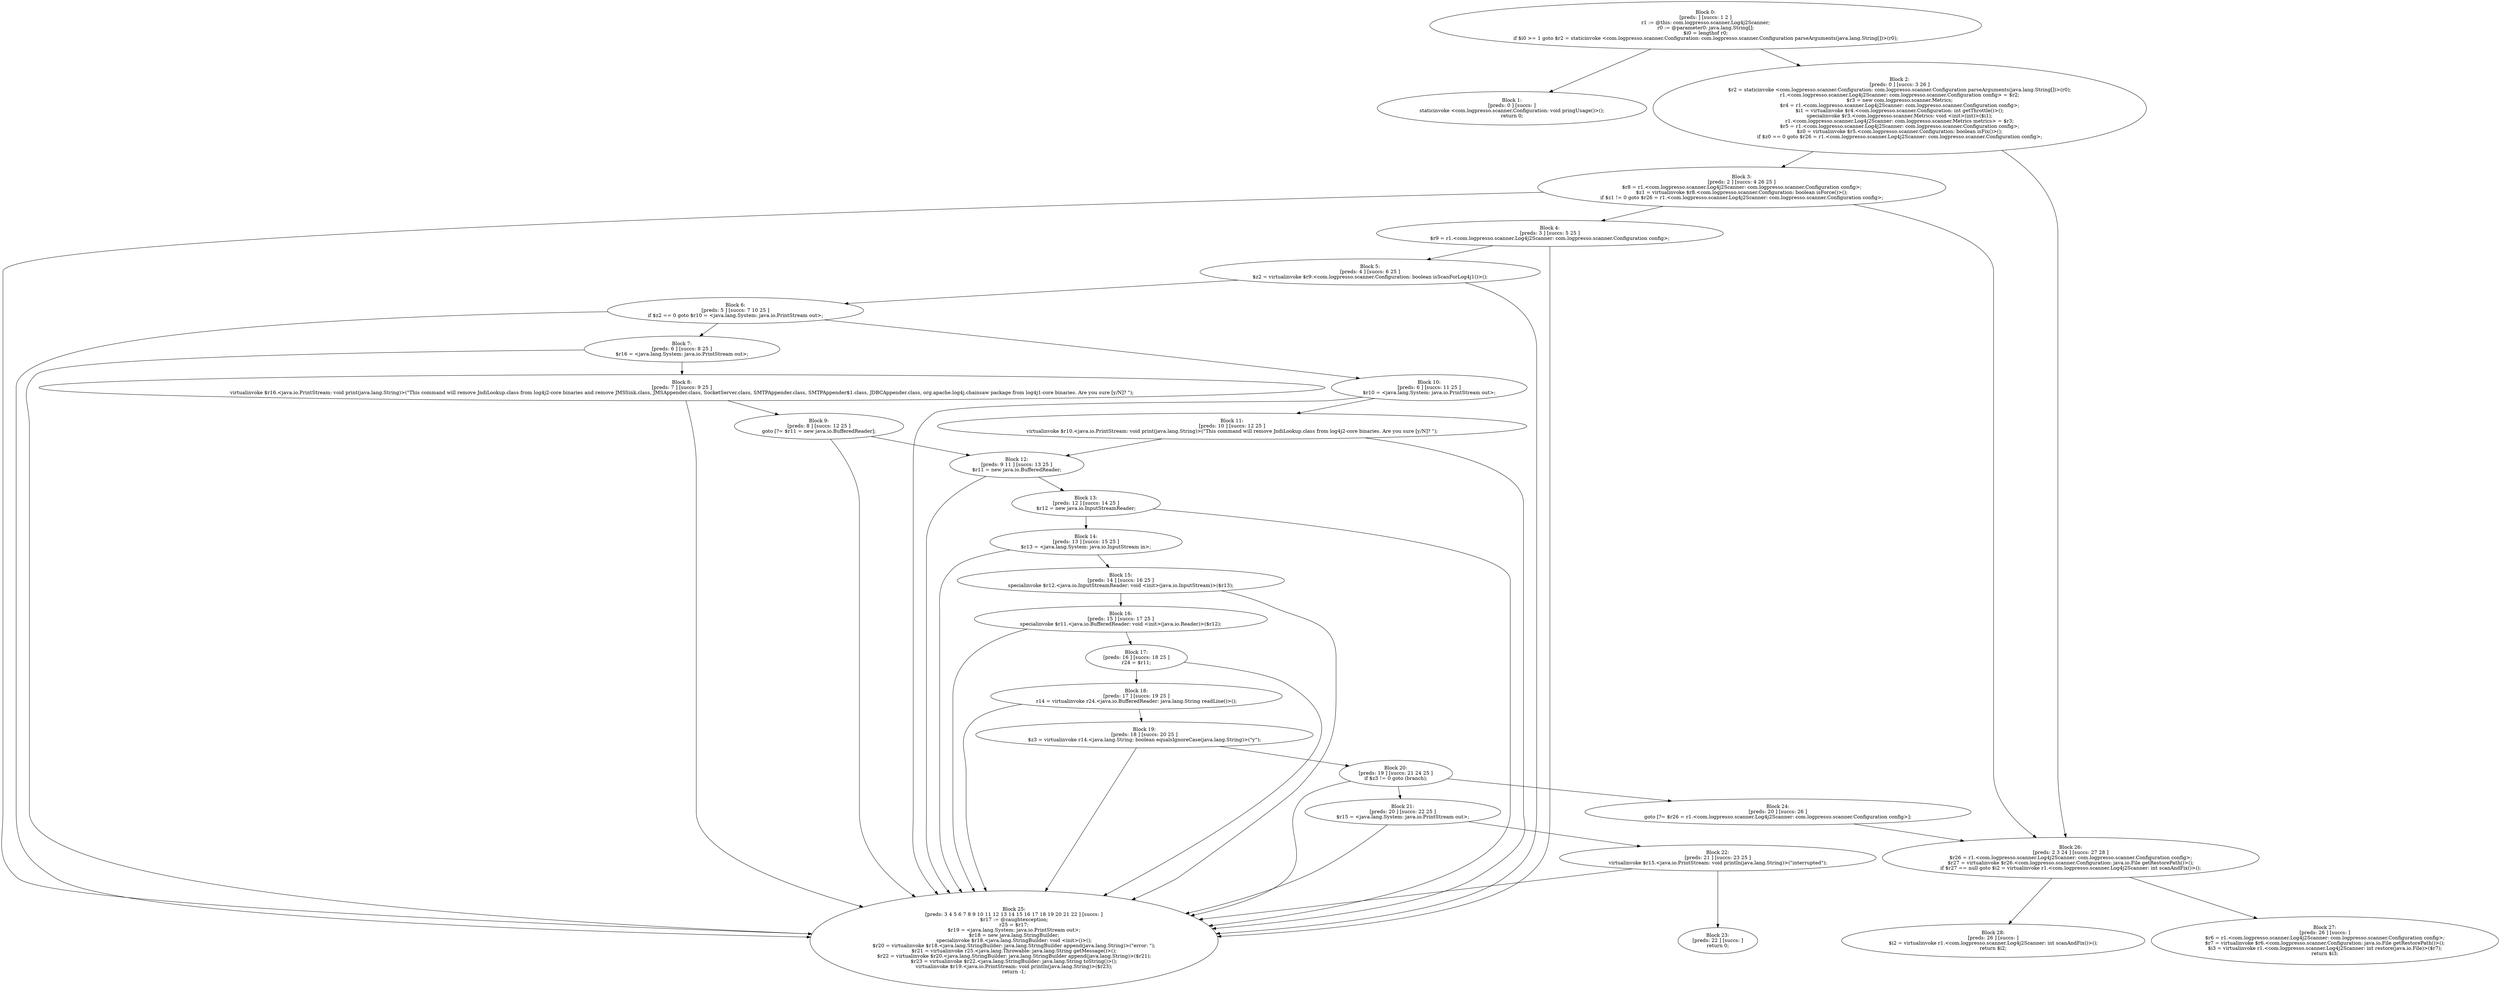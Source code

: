 digraph "unitGraph" {
    "Block 0:
[preds: ] [succs: 1 2 ]
r1 := @this: com.logpresso.scanner.Log4j2Scanner;
r0 := @parameter0: java.lang.String[];
$i0 = lengthof r0;
if $i0 >= 1 goto $r2 = staticinvoke <com.logpresso.scanner.Configuration: com.logpresso.scanner.Configuration parseArguments(java.lang.String[])>(r0);
"
    "Block 1:
[preds: 0 ] [succs: ]
staticinvoke <com.logpresso.scanner.Configuration: void pringUsage()>();
return 0;
"
    "Block 2:
[preds: 0 ] [succs: 3 26 ]
$r2 = staticinvoke <com.logpresso.scanner.Configuration: com.logpresso.scanner.Configuration parseArguments(java.lang.String[])>(r0);
r1.<com.logpresso.scanner.Log4j2Scanner: com.logpresso.scanner.Configuration config> = $r2;
$r3 = new com.logpresso.scanner.Metrics;
$r4 = r1.<com.logpresso.scanner.Log4j2Scanner: com.logpresso.scanner.Configuration config>;
$i1 = virtualinvoke $r4.<com.logpresso.scanner.Configuration: int getThrottle()>();
specialinvoke $r3.<com.logpresso.scanner.Metrics: void <init>(int)>($i1);
r1.<com.logpresso.scanner.Log4j2Scanner: com.logpresso.scanner.Metrics metrics> = $r3;
$r5 = r1.<com.logpresso.scanner.Log4j2Scanner: com.logpresso.scanner.Configuration config>;
$z0 = virtualinvoke $r5.<com.logpresso.scanner.Configuration: boolean isFix()>();
if $z0 == 0 goto $r26 = r1.<com.logpresso.scanner.Log4j2Scanner: com.logpresso.scanner.Configuration config>;
"
    "Block 3:
[preds: 2 ] [succs: 4 26 25 ]
$r8 = r1.<com.logpresso.scanner.Log4j2Scanner: com.logpresso.scanner.Configuration config>;
$z1 = virtualinvoke $r8.<com.logpresso.scanner.Configuration: boolean isForce()>();
if $z1 != 0 goto $r26 = r1.<com.logpresso.scanner.Log4j2Scanner: com.logpresso.scanner.Configuration config>;
"
    "Block 4:
[preds: 3 ] [succs: 5 25 ]
$r9 = r1.<com.logpresso.scanner.Log4j2Scanner: com.logpresso.scanner.Configuration config>;
"
    "Block 5:
[preds: 4 ] [succs: 6 25 ]
$z2 = virtualinvoke $r9.<com.logpresso.scanner.Configuration: boolean isScanForLog4j1()>();
"
    "Block 6:
[preds: 5 ] [succs: 7 10 25 ]
if $z2 == 0 goto $r10 = <java.lang.System: java.io.PrintStream out>;
"
    "Block 7:
[preds: 6 ] [succs: 8 25 ]
$r16 = <java.lang.System: java.io.PrintStream out>;
"
    "Block 8:
[preds: 7 ] [succs: 9 25 ]
virtualinvoke $r16.<java.io.PrintStream: void print(java.lang.String)>(\"This command will remove JndiLookup.class from log4j2-core binaries and remove JMSSink.class, JMSAppender.class, SocketServer.class, SMTPAppender.class, SMTPAppender$1.class, JDBCAppender.class, org.apache.log4j.chainsaw package from log4j1-core binaries. Are you sure [y/N]? \");
"
    "Block 9:
[preds: 8 ] [succs: 12 25 ]
goto [?= $r11 = new java.io.BufferedReader];
"
    "Block 10:
[preds: 6 ] [succs: 11 25 ]
$r10 = <java.lang.System: java.io.PrintStream out>;
"
    "Block 11:
[preds: 10 ] [succs: 12 25 ]
virtualinvoke $r10.<java.io.PrintStream: void print(java.lang.String)>(\"This command will remove JndiLookup.class from log4j2-core binaries. Are you sure [y/N]? \");
"
    "Block 12:
[preds: 9 11 ] [succs: 13 25 ]
$r11 = new java.io.BufferedReader;
"
    "Block 13:
[preds: 12 ] [succs: 14 25 ]
$r12 = new java.io.InputStreamReader;
"
    "Block 14:
[preds: 13 ] [succs: 15 25 ]
$r13 = <java.lang.System: java.io.InputStream in>;
"
    "Block 15:
[preds: 14 ] [succs: 16 25 ]
specialinvoke $r12.<java.io.InputStreamReader: void <init>(java.io.InputStream)>($r13);
"
    "Block 16:
[preds: 15 ] [succs: 17 25 ]
specialinvoke $r11.<java.io.BufferedReader: void <init>(java.io.Reader)>($r12);
"
    "Block 17:
[preds: 16 ] [succs: 18 25 ]
r24 = $r11;
"
    "Block 18:
[preds: 17 ] [succs: 19 25 ]
r14 = virtualinvoke r24.<java.io.BufferedReader: java.lang.String readLine()>();
"
    "Block 19:
[preds: 18 ] [succs: 20 25 ]
$z3 = virtualinvoke r14.<java.lang.String: boolean equalsIgnoreCase(java.lang.String)>(\"y\");
"
    "Block 20:
[preds: 19 ] [succs: 21 24 25 ]
if $z3 != 0 goto (branch);
"
    "Block 21:
[preds: 20 ] [succs: 22 25 ]
$r15 = <java.lang.System: java.io.PrintStream out>;
"
    "Block 22:
[preds: 21 ] [succs: 23 25 ]
virtualinvoke $r15.<java.io.PrintStream: void println(java.lang.String)>(\"interrupted\");
"
    "Block 23:
[preds: 22 ] [succs: ]
return 0;
"
    "Block 24:
[preds: 20 ] [succs: 26 ]
goto [?= $r26 = r1.<com.logpresso.scanner.Log4j2Scanner: com.logpresso.scanner.Configuration config>];
"
    "Block 25:
[preds: 3 4 5 6 7 8 9 10 11 12 13 14 15 16 17 18 19 20 21 22 ] [succs: ]
$r17 := @caughtexception;
r25 = $r17;
$r19 = <java.lang.System: java.io.PrintStream out>;
$r18 = new java.lang.StringBuilder;
specialinvoke $r18.<java.lang.StringBuilder: void <init>()>();
$r20 = virtualinvoke $r18.<java.lang.StringBuilder: java.lang.StringBuilder append(java.lang.String)>(\"error: \");
$r21 = virtualinvoke r25.<java.lang.Throwable: java.lang.String getMessage()>();
$r22 = virtualinvoke $r20.<java.lang.StringBuilder: java.lang.StringBuilder append(java.lang.String)>($r21);
$r23 = virtualinvoke $r22.<java.lang.StringBuilder: java.lang.String toString()>();
virtualinvoke $r19.<java.io.PrintStream: void println(java.lang.String)>($r23);
return -1;
"
    "Block 26:
[preds: 2 3 24 ] [succs: 27 28 ]
$r26 = r1.<com.logpresso.scanner.Log4j2Scanner: com.logpresso.scanner.Configuration config>;
$r27 = virtualinvoke $r26.<com.logpresso.scanner.Configuration: java.io.File getRestorePath()>();
if $r27 == null goto $i2 = virtualinvoke r1.<com.logpresso.scanner.Log4j2Scanner: int scanAndFix()>();
"
    "Block 27:
[preds: 26 ] [succs: ]
$r6 = r1.<com.logpresso.scanner.Log4j2Scanner: com.logpresso.scanner.Configuration config>;
$r7 = virtualinvoke $r6.<com.logpresso.scanner.Configuration: java.io.File getRestorePath()>();
$i3 = virtualinvoke r1.<com.logpresso.scanner.Log4j2Scanner: int restore(java.io.File)>($r7);
return $i3;
"
    "Block 28:
[preds: 26 ] [succs: ]
$i2 = virtualinvoke r1.<com.logpresso.scanner.Log4j2Scanner: int scanAndFix()>();
return $i2;
"
    "Block 0:
[preds: ] [succs: 1 2 ]
r1 := @this: com.logpresso.scanner.Log4j2Scanner;
r0 := @parameter0: java.lang.String[];
$i0 = lengthof r0;
if $i0 >= 1 goto $r2 = staticinvoke <com.logpresso.scanner.Configuration: com.logpresso.scanner.Configuration parseArguments(java.lang.String[])>(r0);
"->"Block 1:
[preds: 0 ] [succs: ]
staticinvoke <com.logpresso.scanner.Configuration: void pringUsage()>();
return 0;
";
    "Block 0:
[preds: ] [succs: 1 2 ]
r1 := @this: com.logpresso.scanner.Log4j2Scanner;
r0 := @parameter0: java.lang.String[];
$i0 = lengthof r0;
if $i0 >= 1 goto $r2 = staticinvoke <com.logpresso.scanner.Configuration: com.logpresso.scanner.Configuration parseArguments(java.lang.String[])>(r0);
"->"Block 2:
[preds: 0 ] [succs: 3 26 ]
$r2 = staticinvoke <com.logpresso.scanner.Configuration: com.logpresso.scanner.Configuration parseArguments(java.lang.String[])>(r0);
r1.<com.logpresso.scanner.Log4j2Scanner: com.logpresso.scanner.Configuration config> = $r2;
$r3 = new com.logpresso.scanner.Metrics;
$r4 = r1.<com.logpresso.scanner.Log4j2Scanner: com.logpresso.scanner.Configuration config>;
$i1 = virtualinvoke $r4.<com.logpresso.scanner.Configuration: int getThrottle()>();
specialinvoke $r3.<com.logpresso.scanner.Metrics: void <init>(int)>($i1);
r1.<com.logpresso.scanner.Log4j2Scanner: com.logpresso.scanner.Metrics metrics> = $r3;
$r5 = r1.<com.logpresso.scanner.Log4j2Scanner: com.logpresso.scanner.Configuration config>;
$z0 = virtualinvoke $r5.<com.logpresso.scanner.Configuration: boolean isFix()>();
if $z0 == 0 goto $r26 = r1.<com.logpresso.scanner.Log4j2Scanner: com.logpresso.scanner.Configuration config>;
";
    "Block 2:
[preds: 0 ] [succs: 3 26 ]
$r2 = staticinvoke <com.logpresso.scanner.Configuration: com.logpresso.scanner.Configuration parseArguments(java.lang.String[])>(r0);
r1.<com.logpresso.scanner.Log4j2Scanner: com.logpresso.scanner.Configuration config> = $r2;
$r3 = new com.logpresso.scanner.Metrics;
$r4 = r1.<com.logpresso.scanner.Log4j2Scanner: com.logpresso.scanner.Configuration config>;
$i1 = virtualinvoke $r4.<com.logpresso.scanner.Configuration: int getThrottle()>();
specialinvoke $r3.<com.logpresso.scanner.Metrics: void <init>(int)>($i1);
r1.<com.logpresso.scanner.Log4j2Scanner: com.logpresso.scanner.Metrics metrics> = $r3;
$r5 = r1.<com.logpresso.scanner.Log4j2Scanner: com.logpresso.scanner.Configuration config>;
$z0 = virtualinvoke $r5.<com.logpresso.scanner.Configuration: boolean isFix()>();
if $z0 == 0 goto $r26 = r1.<com.logpresso.scanner.Log4j2Scanner: com.logpresso.scanner.Configuration config>;
"->"Block 3:
[preds: 2 ] [succs: 4 26 25 ]
$r8 = r1.<com.logpresso.scanner.Log4j2Scanner: com.logpresso.scanner.Configuration config>;
$z1 = virtualinvoke $r8.<com.logpresso.scanner.Configuration: boolean isForce()>();
if $z1 != 0 goto $r26 = r1.<com.logpresso.scanner.Log4j2Scanner: com.logpresso.scanner.Configuration config>;
";
    "Block 2:
[preds: 0 ] [succs: 3 26 ]
$r2 = staticinvoke <com.logpresso.scanner.Configuration: com.logpresso.scanner.Configuration parseArguments(java.lang.String[])>(r0);
r1.<com.logpresso.scanner.Log4j2Scanner: com.logpresso.scanner.Configuration config> = $r2;
$r3 = new com.logpresso.scanner.Metrics;
$r4 = r1.<com.logpresso.scanner.Log4j2Scanner: com.logpresso.scanner.Configuration config>;
$i1 = virtualinvoke $r4.<com.logpresso.scanner.Configuration: int getThrottle()>();
specialinvoke $r3.<com.logpresso.scanner.Metrics: void <init>(int)>($i1);
r1.<com.logpresso.scanner.Log4j2Scanner: com.logpresso.scanner.Metrics metrics> = $r3;
$r5 = r1.<com.logpresso.scanner.Log4j2Scanner: com.logpresso.scanner.Configuration config>;
$z0 = virtualinvoke $r5.<com.logpresso.scanner.Configuration: boolean isFix()>();
if $z0 == 0 goto $r26 = r1.<com.logpresso.scanner.Log4j2Scanner: com.logpresso.scanner.Configuration config>;
"->"Block 26:
[preds: 2 3 24 ] [succs: 27 28 ]
$r26 = r1.<com.logpresso.scanner.Log4j2Scanner: com.logpresso.scanner.Configuration config>;
$r27 = virtualinvoke $r26.<com.logpresso.scanner.Configuration: java.io.File getRestorePath()>();
if $r27 == null goto $i2 = virtualinvoke r1.<com.logpresso.scanner.Log4j2Scanner: int scanAndFix()>();
";
    "Block 3:
[preds: 2 ] [succs: 4 26 25 ]
$r8 = r1.<com.logpresso.scanner.Log4j2Scanner: com.logpresso.scanner.Configuration config>;
$z1 = virtualinvoke $r8.<com.logpresso.scanner.Configuration: boolean isForce()>();
if $z1 != 0 goto $r26 = r1.<com.logpresso.scanner.Log4j2Scanner: com.logpresso.scanner.Configuration config>;
"->"Block 4:
[preds: 3 ] [succs: 5 25 ]
$r9 = r1.<com.logpresso.scanner.Log4j2Scanner: com.logpresso.scanner.Configuration config>;
";
    "Block 3:
[preds: 2 ] [succs: 4 26 25 ]
$r8 = r1.<com.logpresso.scanner.Log4j2Scanner: com.logpresso.scanner.Configuration config>;
$z1 = virtualinvoke $r8.<com.logpresso.scanner.Configuration: boolean isForce()>();
if $z1 != 0 goto $r26 = r1.<com.logpresso.scanner.Log4j2Scanner: com.logpresso.scanner.Configuration config>;
"->"Block 26:
[preds: 2 3 24 ] [succs: 27 28 ]
$r26 = r1.<com.logpresso.scanner.Log4j2Scanner: com.logpresso.scanner.Configuration config>;
$r27 = virtualinvoke $r26.<com.logpresso.scanner.Configuration: java.io.File getRestorePath()>();
if $r27 == null goto $i2 = virtualinvoke r1.<com.logpresso.scanner.Log4j2Scanner: int scanAndFix()>();
";
    "Block 3:
[preds: 2 ] [succs: 4 26 25 ]
$r8 = r1.<com.logpresso.scanner.Log4j2Scanner: com.logpresso.scanner.Configuration config>;
$z1 = virtualinvoke $r8.<com.logpresso.scanner.Configuration: boolean isForce()>();
if $z1 != 0 goto $r26 = r1.<com.logpresso.scanner.Log4j2Scanner: com.logpresso.scanner.Configuration config>;
"->"Block 25:
[preds: 3 4 5 6 7 8 9 10 11 12 13 14 15 16 17 18 19 20 21 22 ] [succs: ]
$r17 := @caughtexception;
r25 = $r17;
$r19 = <java.lang.System: java.io.PrintStream out>;
$r18 = new java.lang.StringBuilder;
specialinvoke $r18.<java.lang.StringBuilder: void <init>()>();
$r20 = virtualinvoke $r18.<java.lang.StringBuilder: java.lang.StringBuilder append(java.lang.String)>(\"error: \");
$r21 = virtualinvoke r25.<java.lang.Throwable: java.lang.String getMessage()>();
$r22 = virtualinvoke $r20.<java.lang.StringBuilder: java.lang.StringBuilder append(java.lang.String)>($r21);
$r23 = virtualinvoke $r22.<java.lang.StringBuilder: java.lang.String toString()>();
virtualinvoke $r19.<java.io.PrintStream: void println(java.lang.String)>($r23);
return -1;
";
    "Block 4:
[preds: 3 ] [succs: 5 25 ]
$r9 = r1.<com.logpresso.scanner.Log4j2Scanner: com.logpresso.scanner.Configuration config>;
"->"Block 5:
[preds: 4 ] [succs: 6 25 ]
$z2 = virtualinvoke $r9.<com.logpresso.scanner.Configuration: boolean isScanForLog4j1()>();
";
    "Block 4:
[preds: 3 ] [succs: 5 25 ]
$r9 = r1.<com.logpresso.scanner.Log4j2Scanner: com.logpresso.scanner.Configuration config>;
"->"Block 25:
[preds: 3 4 5 6 7 8 9 10 11 12 13 14 15 16 17 18 19 20 21 22 ] [succs: ]
$r17 := @caughtexception;
r25 = $r17;
$r19 = <java.lang.System: java.io.PrintStream out>;
$r18 = new java.lang.StringBuilder;
specialinvoke $r18.<java.lang.StringBuilder: void <init>()>();
$r20 = virtualinvoke $r18.<java.lang.StringBuilder: java.lang.StringBuilder append(java.lang.String)>(\"error: \");
$r21 = virtualinvoke r25.<java.lang.Throwable: java.lang.String getMessage()>();
$r22 = virtualinvoke $r20.<java.lang.StringBuilder: java.lang.StringBuilder append(java.lang.String)>($r21);
$r23 = virtualinvoke $r22.<java.lang.StringBuilder: java.lang.String toString()>();
virtualinvoke $r19.<java.io.PrintStream: void println(java.lang.String)>($r23);
return -1;
";
    "Block 5:
[preds: 4 ] [succs: 6 25 ]
$z2 = virtualinvoke $r9.<com.logpresso.scanner.Configuration: boolean isScanForLog4j1()>();
"->"Block 6:
[preds: 5 ] [succs: 7 10 25 ]
if $z2 == 0 goto $r10 = <java.lang.System: java.io.PrintStream out>;
";
    "Block 5:
[preds: 4 ] [succs: 6 25 ]
$z2 = virtualinvoke $r9.<com.logpresso.scanner.Configuration: boolean isScanForLog4j1()>();
"->"Block 25:
[preds: 3 4 5 6 7 8 9 10 11 12 13 14 15 16 17 18 19 20 21 22 ] [succs: ]
$r17 := @caughtexception;
r25 = $r17;
$r19 = <java.lang.System: java.io.PrintStream out>;
$r18 = new java.lang.StringBuilder;
specialinvoke $r18.<java.lang.StringBuilder: void <init>()>();
$r20 = virtualinvoke $r18.<java.lang.StringBuilder: java.lang.StringBuilder append(java.lang.String)>(\"error: \");
$r21 = virtualinvoke r25.<java.lang.Throwable: java.lang.String getMessage()>();
$r22 = virtualinvoke $r20.<java.lang.StringBuilder: java.lang.StringBuilder append(java.lang.String)>($r21);
$r23 = virtualinvoke $r22.<java.lang.StringBuilder: java.lang.String toString()>();
virtualinvoke $r19.<java.io.PrintStream: void println(java.lang.String)>($r23);
return -1;
";
    "Block 6:
[preds: 5 ] [succs: 7 10 25 ]
if $z2 == 0 goto $r10 = <java.lang.System: java.io.PrintStream out>;
"->"Block 7:
[preds: 6 ] [succs: 8 25 ]
$r16 = <java.lang.System: java.io.PrintStream out>;
";
    "Block 6:
[preds: 5 ] [succs: 7 10 25 ]
if $z2 == 0 goto $r10 = <java.lang.System: java.io.PrintStream out>;
"->"Block 10:
[preds: 6 ] [succs: 11 25 ]
$r10 = <java.lang.System: java.io.PrintStream out>;
";
    "Block 6:
[preds: 5 ] [succs: 7 10 25 ]
if $z2 == 0 goto $r10 = <java.lang.System: java.io.PrintStream out>;
"->"Block 25:
[preds: 3 4 5 6 7 8 9 10 11 12 13 14 15 16 17 18 19 20 21 22 ] [succs: ]
$r17 := @caughtexception;
r25 = $r17;
$r19 = <java.lang.System: java.io.PrintStream out>;
$r18 = new java.lang.StringBuilder;
specialinvoke $r18.<java.lang.StringBuilder: void <init>()>();
$r20 = virtualinvoke $r18.<java.lang.StringBuilder: java.lang.StringBuilder append(java.lang.String)>(\"error: \");
$r21 = virtualinvoke r25.<java.lang.Throwable: java.lang.String getMessage()>();
$r22 = virtualinvoke $r20.<java.lang.StringBuilder: java.lang.StringBuilder append(java.lang.String)>($r21);
$r23 = virtualinvoke $r22.<java.lang.StringBuilder: java.lang.String toString()>();
virtualinvoke $r19.<java.io.PrintStream: void println(java.lang.String)>($r23);
return -1;
";
    "Block 7:
[preds: 6 ] [succs: 8 25 ]
$r16 = <java.lang.System: java.io.PrintStream out>;
"->"Block 8:
[preds: 7 ] [succs: 9 25 ]
virtualinvoke $r16.<java.io.PrintStream: void print(java.lang.String)>(\"This command will remove JndiLookup.class from log4j2-core binaries and remove JMSSink.class, JMSAppender.class, SocketServer.class, SMTPAppender.class, SMTPAppender$1.class, JDBCAppender.class, org.apache.log4j.chainsaw package from log4j1-core binaries. Are you sure [y/N]? \");
";
    "Block 7:
[preds: 6 ] [succs: 8 25 ]
$r16 = <java.lang.System: java.io.PrintStream out>;
"->"Block 25:
[preds: 3 4 5 6 7 8 9 10 11 12 13 14 15 16 17 18 19 20 21 22 ] [succs: ]
$r17 := @caughtexception;
r25 = $r17;
$r19 = <java.lang.System: java.io.PrintStream out>;
$r18 = new java.lang.StringBuilder;
specialinvoke $r18.<java.lang.StringBuilder: void <init>()>();
$r20 = virtualinvoke $r18.<java.lang.StringBuilder: java.lang.StringBuilder append(java.lang.String)>(\"error: \");
$r21 = virtualinvoke r25.<java.lang.Throwable: java.lang.String getMessage()>();
$r22 = virtualinvoke $r20.<java.lang.StringBuilder: java.lang.StringBuilder append(java.lang.String)>($r21);
$r23 = virtualinvoke $r22.<java.lang.StringBuilder: java.lang.String toString()>();
virtualinvoke $r19.<java.io.PrintStream: void println(java.lang.String)>($r23);
return -1;
";
    "Block 8:
[preds: 7 ] [succs: 9 25 ]
virtualinvoke $r16.<java.io.PrintStream: void print(java.lang.String)>(\"This command will remove JndiLookup.class from log4j2-core binaries and remove JMSSink.class, JMSAppender.class, SocketServer.class, SMTPAppender.class, SMTPAppender$1.class, JDBCAppender.class, org.apache.log4j.chainsaw package from log4j1-core binaries. Are you sure [y/N]? \");
"->"Block 9:
[preds: 8 ] [succs: 12 25 ]
goto [?= $r11 = new java.io.BufferedReader];
";
    "Block 8:
[preds: 7 ] [succs: 9 25 ]
virtualinvoke $r16.<java.io.PrintStream: void print(java.lang.String)>(\"This command will remove JndiLookup.class from log4j2-core binaries and remove JMSSink.class, JMSAppender.class, SocketServer.class, SMTPAppender.class, SMTPAppender$1.class, JDBCAppender.class, org.apache.log4j.chainsaw package from log4j1-core binaries. Are you sure [y/N]? \");
"->"Block 25:
[preds: 3 4 5 6 7 8 9 10 11 12 13 14 15 16 17 18 19 20 21 22 ] [succs: ]
$r17 := @caughtexception;
r25 = $r17;
$r19 = <java.lang.System: java.io.PrintStream out>;
$r18 = new java.lang.StringBuilder;
specialinvoke $r18.<java.lang.StringBuilder: void <init>()>();
$r20 = virtualinvoke $r18.<java.lang.StringBuilder: java.lang.StringBuilder append(java.lang.String)>(\"error: \");
$r21 = virtualinvoke r25.<java.lang.Throwable: java.lang.String getMessage()>();
$r22 = virtualinvoke $r20.<java.lang.StringBuilder: java.lang.StringBuilder append(java.lang.String)>($r21);
$r23 = virtualinvoke $r22.<java.lang.StringBuilder: java.lang.String toString()>();
virtualinvoke $r19.<java.io.PrintStream: void println(java.lang.String)>($r23);
return -1;
";
    "Block 9:
[preds: 8 ] [succs: 12 25 ]
goto [?= $r11 = new java.io.BufferedReader];
"->"Block 12:
[preds: 9 11 ] [succs: 13 25 ]
$r11 = new java.io.BufferedReader;
";
    "Block 9:
[preds: 8 ] [succs: 12 25 ]
goto [?= $r11 = new java.io.BufferedReader];
"->"Block 25:
[preds: 3 4 5 6 7 8 9 10 11 12 13 14 15 16 17 18 19 20 21 22 ] [succs: ]
$r17 := @caughtexception;
r25 = $r17;
$r19 = <java.lang.System: java.io.PrintStream out>;
$r18 = new java.lang.StringBuilder;
specialinvoke $r18.<java.lang.StringBuilder: void <init>()>();
$r20 = virtualinvoke $r18.<java.lang.StringBuilder: java.lang.StringBuilder append(java.lang.String)>(\"error: \");
$r21 = virtualinvoke r25.<java.lang.Throwable: java.lang.String getMessage()>();
$r22 = virtualinvoke $r20.<java.lang.StringBuilder: java.lang.StringBuilder append(java.lang.String)>($r21);
$r23 = virtualinvoke $r22.<java.lang.StringBuilder: java.lang.String toString()>();
virtualinvoke $r19.<java.io.PrintStream: void println(java.lang.String)>($r23);
return -1;
";
    "Block 10:
[preds: 6 ] [succs: 11 25 ]
$r10 = <java.lang.System: java.io.PrintStream out>;
"->"Block 11:
[preds: 10 ] [succs: 12 25 ]
virtualinvoke $r10.<java.io.PrintStream: void print(java.lang.String)>(\"This command will remove JndiLookup.class from log4j2-core binaries. Are you sure [y/N]? \");
";
    "Block 10:
[preds: 6 ] [succs: 11 25 ]
$r10 = <java.lang.System: java.io.PrintStream out>;
"->"Block 25:
[preds: 3 4 5 6 7 8 9 10 11 12 13 14 15 16 17 18 19 20 21 22 ] [succs: ]
$r17 := @caughtexception;
r25 = $r17;
$r19 = <java.lang.System: java.io.PrintStream out>;
$r18 = new java.lang.StringBuilder;
specialinvoke $r18.<java.lang.StringBuilder: void <init>()>();
$r20 = virtualinvoke $r18.<java.lang.StringBuilder: java.lang.StringBuilder append(java.lang.String)>(\"error: \");
$r21 = virtualinvoke r25.<java.lang.Throwable: java.lang.String getMessage()>();
$r22 = virtualinvoke $r20.<java.lang.StringBuilder: java.lang.StringBuilder append(java.lang.String)>($r21);
$r23 = virtualinvoke $r22.<java.lang.StringBuilder: java.lang.String toString()>();
virtualinvoke $r19.<java.io.PrintStream: void println(java.lang.String)>($r23);
return -1;
";
    "Block 11:
[preds: 10 ] [succs: 12 25 ]
virtualinvoke $r10.<java.io.PrintStream: void print(java.lang.String)>(\"This command will remove JndiLookup.class from log4j2-core binaries. Are you sure [y/N]? \");
"->"Block 12:
[preds: 9 11 ] [succs: 13 25 ]
$r11 = new java.io.BufferedReader;
";
    "Block 11:
[preds: 10 ] [succs: 12 25 ]
virtualinvoke $r10.<java.io.PrintStream: void print(java.lang.String)>(\"This command will remove JndiLookup.class from log4j2-core binaries. Are you sure [y/N]? \");
"->"Block 25:
[preds: 3 4 5 6 7 8 9 10 11 12 13 14 15 16 17 18 19 20 21 22 ] [succs: ]
$r17 := @caughtexception;
r25 = $r17;
$r19 = <java.lang.System: java.io.PrintStream out>;
$r18 = new java.lang.StringBuilder;
specialinvoke $r18.<java.lang.StringBuilder: void <init>()>();
$r20 = virtualinvoke $r18.<java.lang.StringBuilder: java.lang.StringBuilder append(java.lang.String)>(\"error: \");
$r21 = virtualinvoke r25.<java.lang.Throwable: java.lang.String getMessage()>();
$r22 = virtualinvoke $r20.<java.lang.StringBuilder: java.lang.StringBuilder append(java.lang.String)>($r21);
$r23 = virtualinvoke $r22.<java.lang.StringBuilder: java.lang.String toString()>();
virtualinvoke $r19.<java.io.PrintStream: void println(java.lang.String)>($r23);
return -1;
";
    "Block 12:
[preds: 9 11 ] [succs: 13 25 ]
$r11 = new java.io.BufferedReader;
"->"Block 13:
[preds: 12 ] [succs: 14 25 ]
$r12 = new java.io.InputStreamReader;
";
    "Block 12:
[preds: 9 11 ] [succs: 13 25 ]
$r11 = new java.io.BufferedReader;
"->"Block 25:
[preds: 3 4 5 6 7 8 9 10 11 12 13 14 15 16 17 18 19 20 21 22 ] [succs: ]
$r17 := @caughtexception;
r25 = $r17;
$r19 = <java.lang.System: java.io.PrintStream out>;
$r18 = new java.lang.StringBuilder;
specialinvoke $r18.<java.lang.StringBuilder: void <init>()>();
$r20 = virtualinvoke $r18.<java.lang.StringBuilder: java.lang.StringBuilder append(java.lang.String)>(\"error: \");
$r21 = virtualinvoke r25.<java.lang.Throwable: java.lang.String getMessage()>();
$r22 = virtualinvoke $r20.<java.lang.StringBuilder: java.lang.StringBuilder append(java.lang.String)>($r21);
$r23 = virtualinvoke $r22.<java.lang.StringBuilder: java.lang.String toString()>();
virtualinvoke $r19.<java.io.PrintStream: void println(java.lang.String)>($r23);
return -1;
";
    "Block 13:
[preds: 12 ] [succs: 14 25 ]
$r12 = new java.io.InputStreamReader;
"->"Block 14:
[preds: 13 ] [succs: 15 25 ]
$r13 = <java.lang.System: java.io.InputStream in>;
";
    "Block 13:
[preds: 12 ] [succs: 14 25 ]
$r12 = new java.io.InputStreamReader;
"->"Block 25:
[preds: 3 4 5 6 7 8 9 10 11 12 13 14 15 16 17 18 19 20 21 22 ] [succs: ]
$r17 := @caughtexception;
r25 = $r17;
$r19 = <java.lang.System: java.io.PrintStream out>;
$r18 = new java.lang.StringBuilder;
specialinvoke $r18.<java.lang.StringBuilder: void <init>()>();
$r20 = virtualinvoke $r18.<java.lang.StringBuilder: java.lang.StringBuilder append(java.lang.String)>(\"error: \");
$r21 = virtualinvoke r25.<java.lang.Throwable: java.lang.String getMessage()>();
$r22 = virtualinvoke $r20.<java.lang.StringBuilder: java.lang.StringBuilder append(java.lang.String)>($r21);
$r23 = virtualinvoke $r22.<java.lang.StringBuilder: java.lang.String toString()>();
virtualinvoke $r19.<java.io.PrintStream: void println(java.lang.String)>($r23);
return -1;
";
    "Block 14:
[preds: 13 ] [succs: 15 25 ]
$r13 = <java.lang.System: java.io.InputStream in>;
"->"Block 15:
[preds: 14 ] [succs: 16 25 ]
specialinvoke $r12.<java.io.InputStreamReader: void <init>(java.io.InputStream)>($r13);
";
    "Block 14:
[preds: 13 ] [succs: 15 25 ]
$r13 = <java.lang.System: java.io.InputStream in>;
"->"Block 25:
[preds: 3 4 5 6 7 8 9 10 11 12 13 14 15 16 17 18 19 20 21 22 ] [succs: ]
$r17 := @caughtexception;
r25 = $r17;
$r19 = <java.lang.System: java.io.PrintStream out>;
$r18 = new java.lang.StringBuilder;
specialinvoke $r18.<java.lang.StringBuilder: void <init>()>();
$r20 = virtualinvoke $r18.<java.lang.StringBuilder: java.lang.StringBuilder append(java.lang.String)>(\"error: \");
$r21 = virtualinvoke r25.<java.lang.Throwable: java.lang.String getMessage()>();
$r22 = virtualinvoke $r20.<java.lang.StringBuilder: java.lang.StringBuilder append(java.lang.String)>($r21);
$r23 = virtualinvoke $r22.<java.lang.StringBuilder: java.lang.String toString()>();
virtualinvoke $r19.<java.io.PrintStream: void println(java.lang.String)>($r23);
return -1;
";
    "Block 15:
[preds: 14 ] [succs: 16 25 ]
specialinvoke $r12.<java.io.InputStreamReader: void <init>(java.io.InputStream)>($r13);
"->"Block 16:
[preds: 15 ] [succs: 17 25 ]
specialinvoke $r11.<java.io.BufferedReader: void <init>(java.io.Reader)>($r12);
";
    "Block 15:
[preds: 14 ] [succs: 16 25 ]
specialinvoke $r12.<java.io.InputStreamReader: void <init>(java.io.InputStream)>($r13);
"->"Block 25:
[preds: 3 4 5 6 7 8 9 10 11 12 13 14 15 16 17 18 19 20 21 22 ] [succs: ]
$r17 := @caughtexception;
r25 = $r17;
$r19 = <java.lang.System: java.io.PrintStream out>;
$r18 = new java.lang.StringBuilder;
specialinvoke $r18.<java.lang.StringBuilder: void <init>()>();
$r20 = virtualinvoke $r18.<java.lang.StringBuilder: java.lang.StringBuilder append(java.lang.String)>(\"error: \");
$r21 = virtualinvoke r25.<java.lang.Throwable: java.lang.String getMessage()>();
$r22 = virtualinvoke $r20.<java.lang.StringBuilder: java.lang.StringBuilder append(java.lang.String)>($r21);
$r23 = virtualinvoke $r22.<java.lang.StringBuilder: java.lang.String toString()>();
virtualinvoke $r19.<java.io.PrintStream: void println(java.lang.String)>($r23);
return -1;
";
    "Block 16:
[preds: 15 ] [succs: 17 25 ]
specialinvoke $r11.<java.io.BufferedReader: void <init>(java.io.Reader)>($r12);
"->"Block 17:
[preds: 16 ] [succs: 18 25 ]
r24 = $r11;
";
    "Block 16:
[preds: 15 ] [succs: 17 25 ]
specialinvoke $r11.<java.io.BufferedReader: void <init>(java.io.Reader)>($r12);
"->"Block 25:
[preds: 3 4 5 6 7 8 9 10 11 12 13 14 15 16 17 18 19 20 21 22 ] [succs: ]
$r17 := @caughtexception;
r25 = $r17;
$r19 = <java.lang.System: java.io.PrintStream out>;
$r18 = new java.lang.StringBuilder;
specialinvoke $r18.<java.lang.StringBuilder: void <init>()>();
$r20 = virtualinvoke $r18.<java.lang.StringBuilder: java.lang.StringBuilder append(java.lang.String)>(\"error: \");
$r21 = virtualinvoke r25.<java.lang.Throwable: java.lang.String getMessage()>();
$r22 = virtualinvoke $r20.<java.lang.StringBuilder: java.lang.StringBuilder append(java.lang.String)>($r21);
$r23 = virtualinvoke $r22.<java.lang.StringBuilder: java.lang.String toString()>();
virtualinvoke $r19.<java.io.PrintStream: void println(java.lang.String)>($r23);
return -1;
";
    "Block 17:
[preds: 16 ] [succs: 18 25 ]
r24 = $r11;
"->"Block 18:
[preds: 17 ] [succs: 19 25 ]
r14 = virtualinvoke r24.<java.io.BufferedReader: java.lang.String readLine()>();
";
    "Block 17:
[preds: 16 ] [succs: 18 25 ]
r24 = $r11;
"->"Block 25:
[preds: 3 4 5 6 7 8 9 10 11 12 13 14 15 16 17 18 19 20 21 22 ] [succs: ]
$r17 := @caughtexception;
r25 = $r17;
$r19 = <java.lang.System: java.io.PrintStream out>;
$r18 = new java.lang.StringBuilder;
specialinvoke $r18.<java.lang.StringBuilder: void <init>()>();
$r20 = virtualinvoke $r18.<java.lang.StringBuilder: java.lang.StringBuilder append(java.lang.String)>(\"error: \");
$r21 = virtualinvoke r25.<java.lang.Throwable: java.lang.String getMessage()>();
$r22 = virtualinvoke $r20.<java.lang.StringBuilder: java.lang.StringBuilder append(java.lang.String)>($r21);
$r23 = virtualinvoke $r22.<java.lang.StringBuilder: java.lang.String toString()>();
virtualinvoke $r19.<java.io.PrintStream: void println(java.lang.String)>($r23);
return -1;
";
    "Block 18:
[preds: 17 ] [succs: 19 25 ]
r14 = virtualinvoke r24.<java.io.BufferedReader: java.lang.String readLine()>();
"->"Block 19:
[preds: 18 ] [succs: 20 25 ]
$z3 = virtualinvoke r14.<java.lang.String: boolean equalsIgnoreCase(java.lang.String)>(\"y\");
";
    "Block 18:
[preds: 17 ] [succs: 19 25 ]
r14 = virtualinvoke r24.<java.io.BufferedReader: java.lang.String readLine()>();
"->"Block 25:
[preds: 3 4 5 6 7 8 9 10 11 12 13 14 15 16 17 18 19 20 21 22 ] [succs: ]
$r17 := @caughtexception;
r25 = $r17;
$r19 = <java.lang.System: java.io.PrintStream out>;
$r18 = new java.lang.StringBuilder;
specialinvoke $r18.<java.lang.StringBuilder: void <init>()>();
$r20 = virtualinvoke $r18.<java.lang.StringBuilder: java.lang.StringBuilder append(java.lang.String)>(\"error: \");
$r21 = virtualinvoke r25.<java.lang.Throwable: java.lang.String getMessage()>();
$r22 = virtualinvoke $r20.<java.lang.StringBuilder: java.lang.StringBuilder append(java.lang.String)>($r21);
$r23 = virtualinvoke $r22.<java.lang.StringBuilder: java.lang.String toString()>();
virtualinvoke $r19.<java.io.PrintStream: void println(java.lang.String)>($r23);
return -1;
";
    "Block 19:
[preds: 18 ] [succs: 20 25 ]
$z3 = virtualinvoke r14.<java.lang.String: boolean equalsIgnoreCase(java.lang.String)>(\"y\");
"->"Block 20:
[preds: 19 ] [succs: 21 24 25 ]
if $z3 != 0 goto (branch);
";
    "Block 19:
[preds: 18 ] [succs: 20 25 ]
$z3 = virtualinvoke r14.<java.lang.String: boolean equalsIgnoreCase(java.lang.String)>(\"y\");
"->"Block 25:
[preds: 3 4 5 6 7 8 9 10 11 12 13 14 15 16 17 18 19 20 21 22 ] [succs: ]
$r17 := @caughtexception;
r25 = $r17;
$r19 = <java.lang.System: java.io.PrintStream out>;
$r18 = new java.lang.StringBuilder;
specialinvoke $r18.<java.lang.StringBuilder: void <init>()>();
$r20 = virtualinvoke $r18.<java.lang.StringBuilder: java.lang.StringBuilder append(java.lang.String)>(\"error: \");
$r21 = virtualinvoke r25.<java.lang.Throwable: java.lang.String getMessage()>();
$r22 = virtualinvoke $r20.<java.lang.StringBuilder: java.lang.StringBuilder append(java.lang.String)>($r21);
$r23 = virtualinvoke $r22.<java.lang.StringBuilder: java.lang.String toString()>();
virtualinvoke $r19.<java.io.PrintStream: void println(java.lang.String)>($r23);
return -1;
";
    "Block 20:
[preds: 19 ] [succs: 21 24 25 ]
if $z3 != 0 goto (branch);
"->"Block 21:
[preds: 20 ] [succs: 22 25 ]
$r15 = <java.lang.System: java.io.PrintStream out>;
";
    "Block 20:
[preds: 19 ] [succs: 21 24 25 ]
if $z3 != 0 goto (branch);
"->"Block 24:
[preds: 20 ] [succs: 26 ]
goto [?= $r26 = r1.<com.logpresso.scanner.Log4j2Scanner: com.logpresso.scanner.Configuration config>];
";
    "Block 20:
[preds: 19 ] [succs: 21 24 25 ]
if $z3 != 0 goto (branch);
"->"Block 25:
[preds: 3 4 5 6 7 8 9 10 11 12 13 14 15 16 17 18 19 20 21 22 ] [succs: ]
$r17 := @caughtexception;
r25 = $r17;
$r19 = <java.lang.System: java.io.PrintStream out>;
$r18 = new java.lang.StringBuilder;
specialinvoke $r18.<java.lang.StringBuilder: void <init>()>();
$r20 = virtualinvoke $r18.<java.lang.StringBuilder: java.lang.StringBuilder append(java.lang.String)>(\"error: \");
$r21 = virtualinvoke r25.<java.lang.Throwable: java.lang.String getMessage()>();
$r22 = virtualinvoke $r20.<java.lang.StringBuilder: java.lang.StringBuilder append(java.lang.String)>($r21);
$r23 = virtualinvoke $r22.<java.lang.StringBuilder: java.lang.String toString()>();
virtualinvoke $r19.<java.io.PrintStream: void println(java.lang.String)>($r23);
return -1;
";
    "Block 21:
[preds: 20 ] [succs: 22 25 ]
$r15 = <java.lang.System: java.io.PrintStream out>;
"->"Block 22:
[preds: 21 ] [succs: 23 25 ]
virtualinvoke $r15.<java.io.PrintStream: void println(java.lang.String)>(\"interrupted\");
";
    "Block 21:
[preds: 20 ] [succs: 22 25 ]
$r15 = <java.lang.System: java.io.PrintStream out>;
"->"Block 25:
[preds: 3 4 5 6 7 8 9 10 11 12 13 14 15 16 17 18 19 20 21 22 ] [succs: ]
$r17 := @caughtexception;
r25 = $r17;
$r19 = <java.lang.System: java.io.PrintStream out>;
$r18 = new java.lang.StringBuilder;
specialinvoke $r18.<java.lang.StringBuilder: void <init>()>();
$r20 = virtualinvoke $r18.<java.lang.StringBuilder: java.lang.StringBuilder append(java.lang.String)>(\"error: \");
$r21 = virtualinvoke r25.<java.lang.Throwable: java.lang.String getMessage()>();
$r22 = virtualinvoke $r20.<java.lang.StringBuilder: java.lang.StringBuilder append(java.lang.String)>($r21);
$r23 = virtualinvoke $r22.<java.lang.StringBuilder: java.lang.String toString()>();
virtualinvoke $r19.<java.io.PrintStream: void println(java.lang.String)>($r23);
return -1;
";
    "Block 22:
[preds: 21 ] [succs: 23 25 ]
virtualinvoke $r15.<java.io.PrintStream: void println(java.lang.String)>(\"interrupted\");
"->"Block 23:
[preds: 22 ] [succs: ]
return 0;
";
    "Block 22:
[preds: 21 ] [succs: 23 25 ]
virtualinvoke $r15.<java.io.PrintStream: void println(java.lang.String)>(\"interrupted\");
"->"Block 25:
[preds: 3 4 5 6 7 8 9 10 11 12 13 14 15 16 17 18 19 20 21 22 ] [succs: ]
$r17 := @caughtexception;
r25 = $r17;
$r19 = <java.lang.System: java.io.PrintStream out>;
$r18 = new java.lang.StringBuilder;
specialinvoke $r18.<java.lang.StringBuilder: void <init>()>();
$r20 = virtualinvoke $r18.<java.lang.StringBuilder: java.lang.StringBuilder append(java.lang.String)>(\"error: \");
$r21 = virtualinvoke r25.<java.lang.Throwable: java.lang.String getMessage()>();
$r22 = virtualinvoke $r20.<java.lang.StringBuilder: java.lang.StringBuilder append(java.lang.String)>($r21);
$r23 = virtualinvoke $r22.<java.lang.StringBuilder: java.lang.String toString()>();
virtualinvoke $r19.<java.io.PrintStream: void println(java.lang.String)>($r23);
return -1;
";
    "Block 24:
[preds: 20 ] [succs: 26 ]
goto [?= $r26 = r1.<com.logpresso.scanner.Log4j2Scanner: com.logpresso.scanner.Configuration config>];
"->"Block 26:
[preds: 2 3 24 ] [succs: 27 28 ]
$r26 = r1.<com.logpresso.scanner.Log4j2Scanner: com.logpresso.scanner.Configuration config>;
$r27 = virtualinvoke $r26.<com.logpresso.scanner.Configuration: java.io.File getRestorePath()>();
if $r27 == null goto $i2 = virtualinvoke r1.<com.logpresso.scanner.Log4j2Scanner: int scanAndFix()>();
";
    "Block 26:
[preds: 2 3 24 ] [succs: 27 28 ]
$r26 = r1.<com.logpresso.scanner.Log4j2Scanner: com.logpresso.scanner.Configuration config>;
$r27 = virtualinvoke $r26.<com.logpresso.scanner.Configuration: java.io.File getRestorePath()>();
if $r27 == null goto $i2 = virtualinvoke r1.<com.logpresso.scanner.Log4j2Scanner: int scanAndFix()>();
"->"Block 27:
[preds: 26 ] [succs: ]
$r6 = r1.<com.logpresso.scanner.Log4j2Scanner: com.logpresso.scanner.Configuration config>;
$r7 = virtualinvoke $r6.<com.logpresso.scanner.Configuration: java.io.File getRestorePath()>();
$i3 = virtualinvoke r1.<com.logpresso.scanner.Log4j2Scanner: int restore(java.io.File)>($r7);
return $i3;
";
    "Block 26:
[preds: 2 3 24 ] [succs: 27 28 ]
$r26 = r1.<com.logpresso.scanner.Log4j2Scanner: com.logpresso.scanner.Configuration config>;
$r27 = virtualinvoke $r26.<com.logpresso.scanner.Configuration: java.io.File getRestorePath()>();
if $r27 == null goto $i2 = virtualinvoke r1.<com.logpresso.scanner.Log4j2Scanner: int scanAndFix()>();
"->"Block 28:
[preds: 26 ] [succs: ]
$i2 = virtualinvoke r1.<com.logpresso.scanner.Log4j2Scanner: int scanAndFix()>();
return $i2;
";
}
